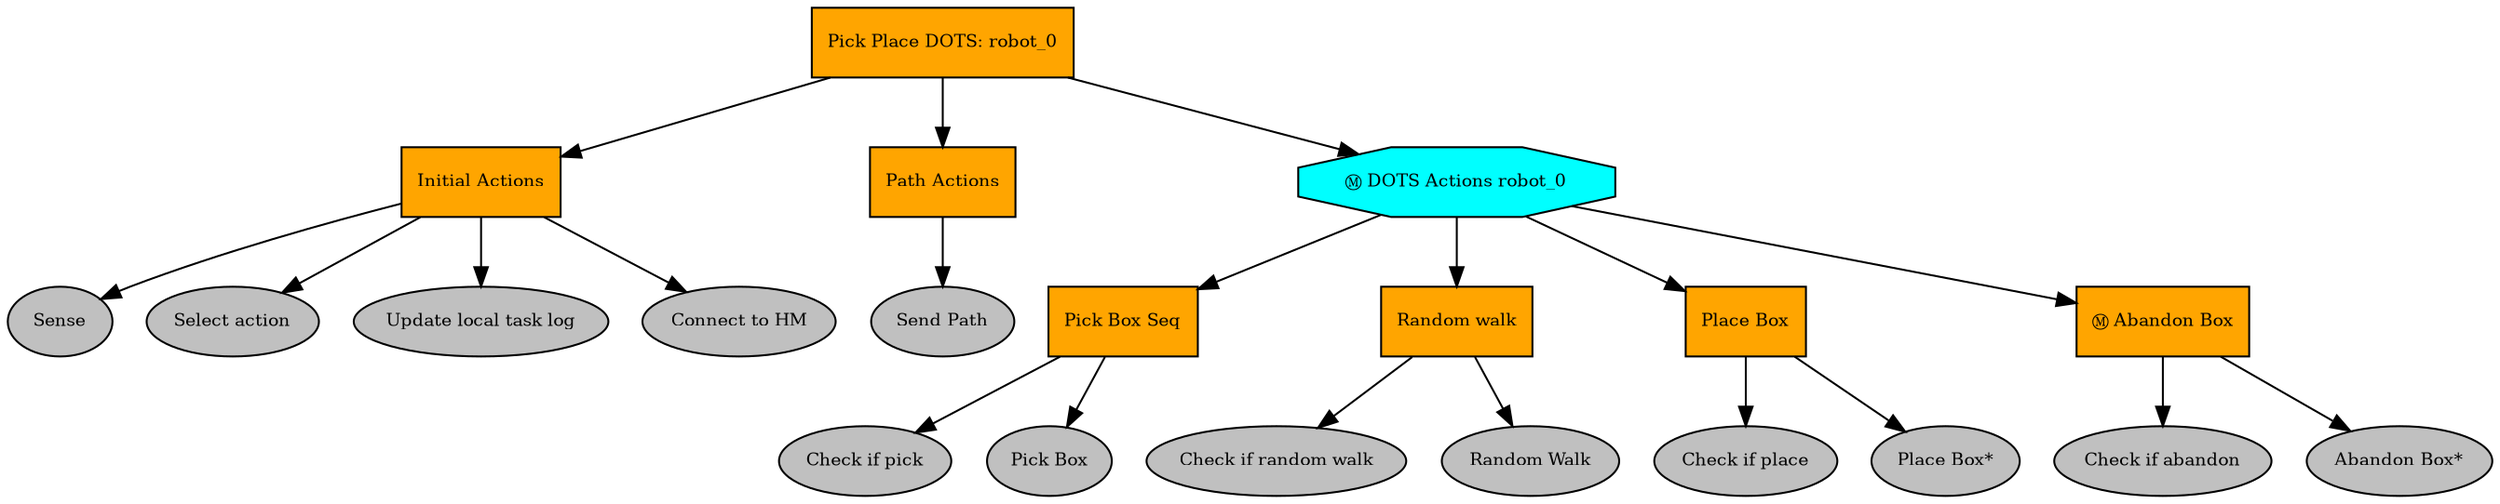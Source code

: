 digraph pastafarianism {
ordering=out;
graph [fontname="times-roman"];
node [fontname="times-roman"];
edge [fontname="times-roman"];
"Pick Place DOTS" [label="Pick Place DOTS: robot_0", shape=box, style=filled, fillcolor=orange, fontsize=9, fontcolor=black];
"Initial Actions" [label="Initial Actions", shape=box, style=filled, fillcolor=orange, fontsize=9, fontcolor=black];
"Pick Place DOTS":" robot_0" -> "Initial Actions";
Sense [label=Sense, shape=ellipse, style=filled, fillcolor=gray, fontsize=9, fontcolor=black];
"Initial Actions" -> Sense;
"Select action" [label="Select action", shape=ellipse, style=filled, fillcolor=gray, fontsize=9, fontcolor=black];
"Initial Actions" -> "Select action";
"Update local task log" [label="Update local task log", shape=ellipse, style=filled, fillcolor=gray, fontsize=9, fontcolor=black];
"Initial Actions" -> "Update local task log";
"Connect to HM" [label="Connect to HM", shape=ellipse, style=filled, fillcolor=gray, fontsize=9, fontcolor=black];
"Initial Actions" -> "Connect to HM";
"Path Actions" [label="Path Actions", shape=box, style=filled, fillcolor=orange, fontsize=9, fontcolor=black];
"Pick Place DOTS":" robot_0" -> "Path Actions";
"Send Path" [label="Send Path", shape=ellipse, style=filled, fillcolor=gray, fontsize=9, fontcolor=black];
"Path Actions" -> "Send Path";
"DOTS Actions robot_0" [label="Ⓜ DOTS Actions robot_0", shape=octagon, style=filled, fillcolor=cyan, fontsize=9, fontcolor=black];
"Pick Place DOTS":" robot_0" -> "DOTS Actions robot_0";
"Pick Box Seq" [label="Pick Box Seq", shape=box, style=filled, fillcolor=orange, fontsize=9, fontcolor=black];
"DOTS Actions robot_0" -> "Pick Box Seq";
"Check if pick" [label="Check if pick", shape=ellipse, style=filled, fillcolor=gray, fontsize=9, fontcolor=black];
"Pick Box Seq" -> "Check if pick";
"Pick Box" [label="Pick Box", shape=ellipse, style=filled, fillcolor=gray, fontsize=9, fontcolor=black];
"Pick Box Seq" -> "Pick Box";
"Random walk" [label="Random walk", shape=box, style=filled, fillcolor=orange, fontsize=9, fontcolor=black];
"DOTS Actions robot_0" -> "Random walk";
"Check if random walk" [label="Check if random walk", shape=ellipse, style=filled, fillcolor=gray, fontsize=9, fontcolor=black];
"Random walk" -> "Check if random walk";
"Random Walk" [label="Random Walk", shape=ellipse, style=filled, fillcolor=gray, fontsize=9, fontcolor=black];
"Random walk" -> "Random Walk";
"Place Box" [label="Place Box", shape=box, style=filled, fillcolor=orange, fontsize=9, fontcolor=black];
"DOTS Actions robot_0" -> "Place Box";
"Check if place" [label="Check if place", shape=ellipse, style=filled, fillcolor=gray, fontsize=9, fontcolor=black];
"Place Box" -> "Check if place";
"Place Box*" [label="Place Box*", shape=ellipse, style=filled, fillcolor=gray, fontsize=9, fontcolor=black];
"Place Box" -> "Place Box*";
"Abandon Box" [label="Ⓜ Abandon Box", shape=box, style=filled, fillcolor=orange, fontsize=9, fontcolor=black];
"DOTS Actions robot_0" -> "Abandon Box";
"Check if abandon" [label="Check if abandon", shape=ellipse, style=filled, fillcolor=gray, fontsize=9, fontcolor=black];
"Abandon Box" -> "Check if abandon";
"Abandon Box*" [label="Abandon Box*", shape=ellipse, style=filled, fillcolor=gray, fontsize=9, fontcolor=black];
"Abandon Box" -> "Abandon Box*";
}
